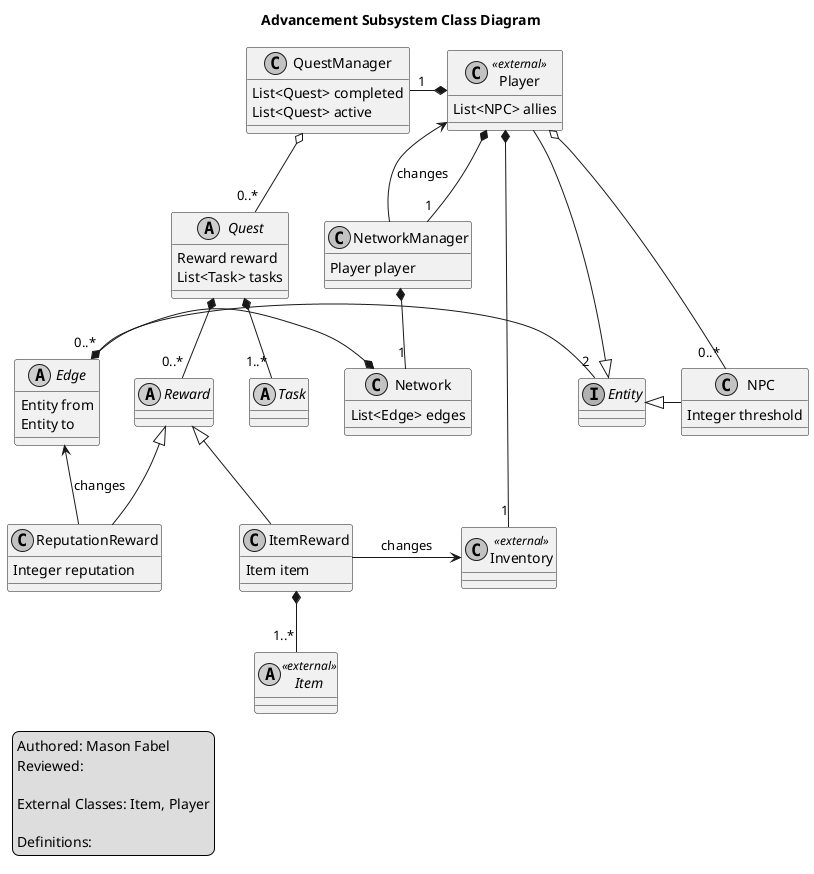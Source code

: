 @startuml
skinparam monochrome true
skinparam shadowing false

title Advancement Subsystem Class Diagram
legend left
	Authored: Mason Fabel
	Reviewed:

	External Classes: Item, Player

	Definitions:
endlegend

class Player <<external>> {
	List<NPC> allies
}
Player -down-|> Entity
Player *-down- "1" NetworkManager
Player *-left- "1" QuestManager
Player *-down- "1" Inventory
Player o-down- "0..*" NPC

class Inventory <<external>>

class NetworkManager {
	Player player
}
NetworkManager -up->  Player : changes
NetworkManager *-down- "1" Network

class QuestManager {
	List<Quest> completed
	List<Quest> active
}
QuestManager o-down- "0..*" Quest

abstract class Quest {
	Reward reward
	List<Task> tasks
}
Quest *-down- "1..*" Task
Quest *-down- "0..*" Reward

abstract class Task

abstract class Reward

class ReputationReward {
	Integer reputation
}
ReputationReward -left-|> Reward
ReputationReward -up-> Edge : changes

class ItemReward {
	Item item
}
ItemReward -up-|> Reward
ItemReward *-down- "1..*" Item
ItemReward -right-> Inventory : changes

abstract class Item <<external>>

class Network {
	List<Edge> edges
}
Network *-right- "0..*" Edge

abstract class Edge {
	Entity from
	Entity to
}
Edge *-right- "2" Entity

interface Entity

class NPC {
	Integer threshold
}
NPC -left-|> Entity

@enduml
